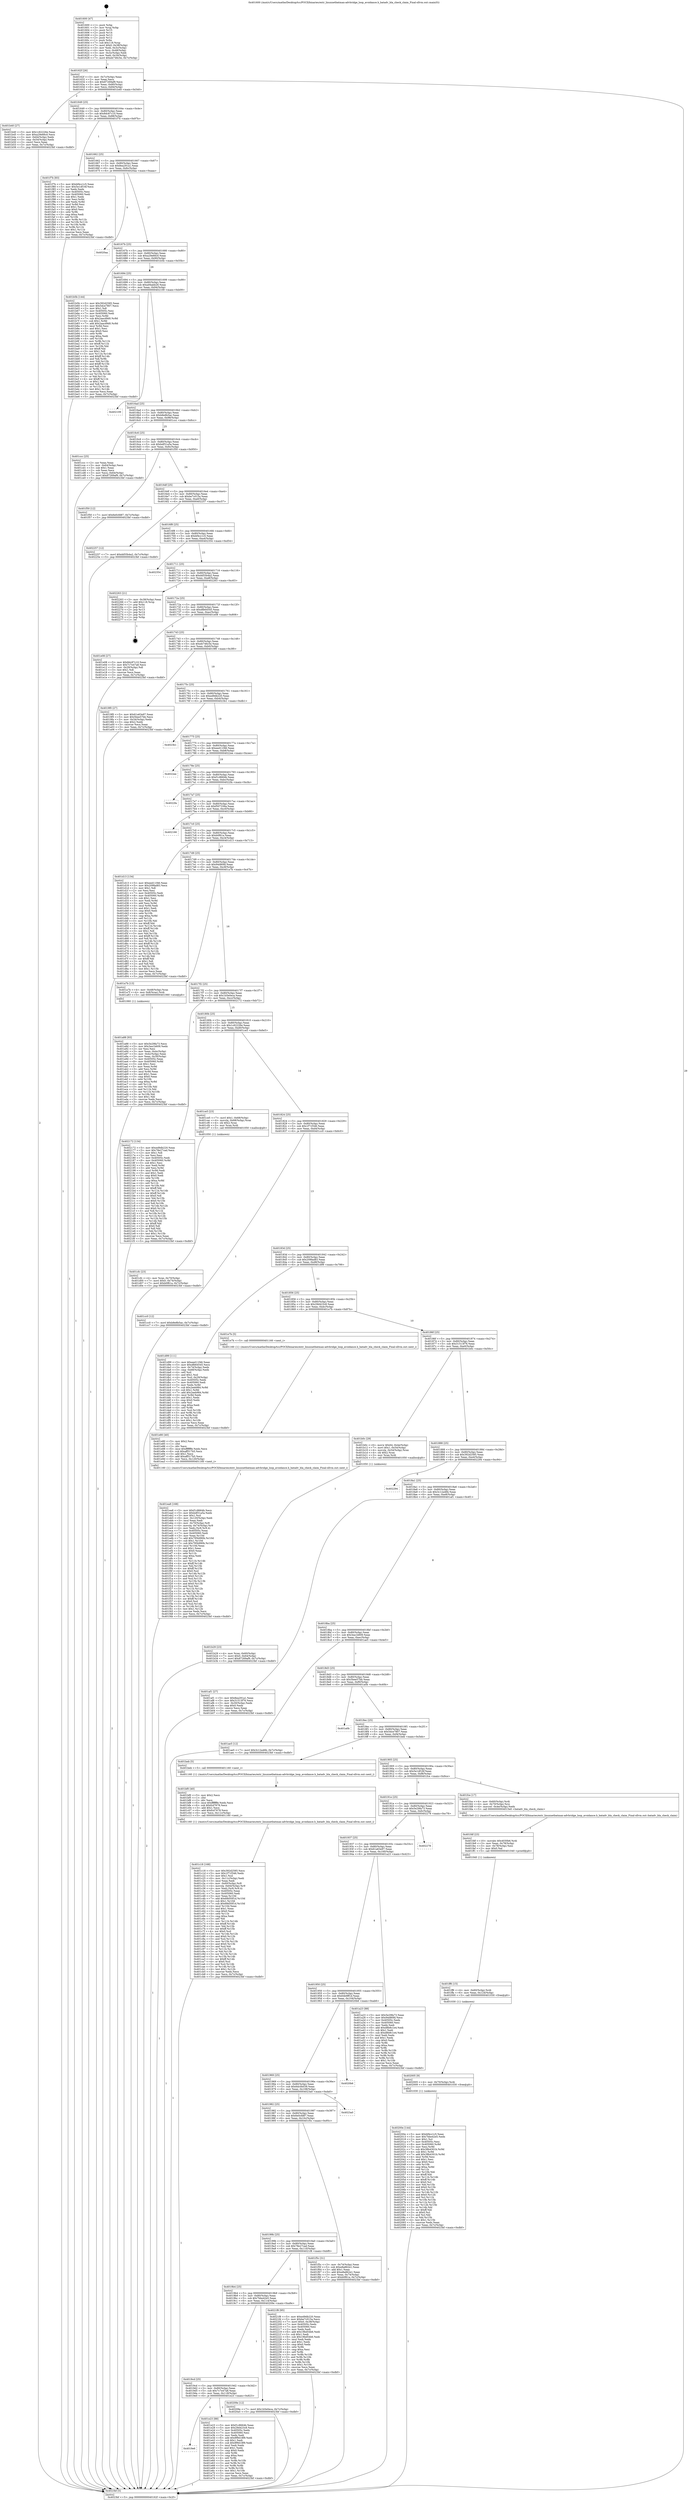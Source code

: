digraph "0x401600" {
  label = "0x401600 (/mnt/c/Users/mathe/Desktop/tcc/POCII/binaries/extr_linuxnetbatman-advbridge_loop_avoidance.h_batadv_bla_check_claim_Final-ollvm.out::main(0))"
  labelloc = "t"
  node[shape=record]

  Entry [label="",width=0.3,height=0.3,shape=circle,fillcolor=black,style=filled]
  "0x40162f" [label="{
     0x40162f [26]\l
     | [instrs]\l
     &nbsp;&nbsp;0x40162f \<+3\>: mov -0x7c(%rbp),%eax\l
     &nbsp;&nbsp;0x401632 \<+2\>: mov %eax,%ecx\l
     &nbsp;&nbsp;0x401634 \<+6\>: sub $0x87269af9,%ecx\l
     &nbsp;&nbsp;0x40163a \<+3\>: mov %eax,-0x80(%rbp)\l
     &nbsp;&nbsp;0x40163d \<+6\>: mov %ecx,-0x84(%rbp)\l
     &nbsp;&nbsp;0x401643 \<+6\>: je 0000000000401b40 \<main+0x540\>\l
  }"]
  "0x401b40" [label="{
     0x401b40 [27]\l
     | [instrs]\l
     &nbsp;&nbsp;0x401b40 \<+5\>: mov $0x1c62226e,%eax\l
     &nbsp;&nbsp;0x401b45 \<+5\>: mov $0xa29e66c0,%ecx\l
     &nbsp;&nbsp;0x401b4a \<+3\>: mov -0x64(%rbp),%edx\l
     &nbsp;&nbsp;0x401b4d \<+3\>: cmp -0x54(%rbp),%edx\l
     &nbsp;&nbsp;0x401b50 \<+3\>: cmovl %ecx,%eax\l
     &nbsp;&nbsp;0x401b53 \<+3\>: mov %eax,-0x7c(%rbp)\l
     &nbsp;&nbsp;0x401b56 \<+5\>: jmp 00000000004023bf \<main+0xdbf\>\l
  }"]
  "0x401649" [label="{
     0x401649 [25]\l
     | [instrs]\l
     &nbsp;&nbsp;0x401649 \<+5\>: jmp 000000000040164e \<main+0x4e\>\l
     &nbsp;&nbsp;0x40164e \<+3\>: mov -0x80(%rbp),%eax\l
     &nbsp;&nbsp;0x401651 \<+5\>: sub $0x8dc87c10,%eax\l
     &nbsp;&nbsp;0x401656 \<+6\>: mov %eax,-0x88(%rbp)\l
     &nbsp;&nbsp;0x40165c \<+6\>: je 0000000000401f7b \<main+0x97b\>\l
  }"]
  Exit [label="",width=0.3,height=0.3,shape=circle,fillcolor=black,style=filled,peripheries=2]
  "0x401f7b" [label="{
     0x401f7b [83]\l
     | [instrs]\l
     &nbsp;&nbsp;0x401f7b \<+5\>: mov $0xbf4cc1c5,%eax\l
     &nbsp;&nbsp;0x401f80 \<+5\>: mov $0x5e1df16f,%ecx\l
     &nbsp;&nbsp;0x401f85 \<+2\>: xor %edx,%edx\l
     &nbsp;&nbsp;0x401f87 \<+7\>: mov 0x40505c,%esi\l
     &nbsp;&nbsp;0x401f8e \<+7\>: mov 0x405060,%edi\l
     &nbsp;&nbsp;0x401f95 \<+3\>: sub $0x1,%edx\l
     &nbsp;&nbsp;0x401f98 \<+3\>: mov %esi,%r8d\l
     &nbsp;&nbsp;0x401f9b \<+3\>: add %edx,%r8d\l
     &nbsp;&nbsp;0x401f9e \<+4\>: imul %r8d,%esi\l
     &nbsp;&nbsp;0x401fa2 \<+3\>: and $0x1,%esi\l
     &nbsp;&nbsp;0x401fa5 \<+3\>: cmp $0x0,%esi\l
     &nbsp;&nbsp;0x401fa8 \<+4\>: sete %r9b\l
     &nbsp;&nbsp;0x401fac \<+3\>: cmp $0xa,%edi\l
     &nbsp;&nbsp;0x401faf \<+4\>: setl %r10b\l
     &nbsp;&nbsp;0x401fb3 \<+3\>: mov %r9b,%r11b\l
     &nbsp;&nbsp;0x401fb6 \<+3\>: and %r10b,%r11b\l
     &nbsp;&nbsp;0x401fb9 \<+3\>: xor %r10b,%r9b\l
     &nbsp;&nbsp;0x401fbc \<+3\>: or %r9b,%r11b\l
     &nbsp;&nbsp;0x401fbf \<+4\>: test $0x1,%r11b\l
     &nbsp;&nbsp;0x401fc3 \<+3\>: cmovne %ecx,%eax\l
     &nbsp;&nbsp;0x401fc6 \<+3\>: mov %eax,-0x7c(%rbp)\l
     &nbsp;&nbsp;0x401fc9 \<+5\>: jmp 00000000004023bf \<main+0xdbf\>\l
  }"]
  "0x401662" [label="{
     0x401662 [25]\l
     | [instrs]\l
     &nbsp;&nbsp;0x401662 \<+5\>: jmp 0000000000401667 \<main+0x67\>\l
     &nbsp;&nbsp;0x401667 \<+3\>: mov -0x80(%rbp),%eax\l
     &nbsp;&nbsp;0x40166a \<+5\>: sub $0x8ea291a1,%eax\l
     &nbsp;&nbsp;0x40166f \<+6\>: mov %eax,-0x8c(%rbp)\l
     &nbsp;&nbsp;0x401675 \<+6\>: je 00000000004020aa \<main+0xaaa\>\l
  }"]
  "0x40200e" [label="{
     0x40200e [144]\l
     | [instrs]\l
     &nbsp;&nbsp;0x40200e \<+5\>: mov $0xbf4cc1c5,%eax\l
     &nbsp;&nbsp;0x402013 \<+5\>: mov $0x7bbe42e5,%edx\l
     &nbsp;&nbsp;0x402018 \<+2\>: mov $0x1,%cl\l
     &nbsp;&nbsp;0x40201a \<+7\>: mov 0x40505c,%esi\l
     &nbsp;&nbsp;0x402021 \<+8\>: mov 0x405060,%r8d\l
     &nbsp;&nbsp;0x402029 \<+3\>: mov %esi,%r9d\l
     &nbsp;&nbsp;0x40202c \<+7\>: sub $0x38b4301b,%r9d\l
     &nbsp;&nbsp;0x402033 \<+4\>: sub $0x1,%r9d\l
     &nbsp;&nbsp;0x402037 \<+7\>: add $0x38b4301b,%r9d\l
     &nbsp;&nbsp;0x40203e \<+4\>: imul %r9d,%esi\l
     &nbsp;&nbsp;0x402042 \<+3\>: and $0x1,%esi\l
     &nbsp;&nbsp;0x402045 \<+3\>: cmp $0x0,%esi\l
     &nbsp;&nbsp;0x402048 \<+4\>: sete %r10b\l
     &nbsp;&nbsp;0x40204c \<+4\>: cmp $0xa,%r8d\l
     &nbsp;&nbsp;0x402050 \<+4\>: setl %r11b\l
     &nbsp;&nbsp;0x402054 \<+3\>: mov %r10b,%bl\l
     &nbsp;&nbsp;0x402057 \<+3\>: xor $0xff,%bl\l
     &nbsp;&nbsp;0x40205a \<+3\>: mov %r11b,%r14b\l
     &nbsp;&nbsp;0x40205d \<+4\>: xor $0xff,%r14b\l
     &nbsp;&nbsp;0x402061 \<+3\>: xor $0x0,%cl\l
     &nbsp;&nbsp;0x402064 \<+3\>: mov %bl,%r15b\l
     &nbsp;&nbsp;0x402067 \<+4\>: and $0x0,%r15b\l
     &nbsp;&nbsp;0x40206b \<+3\>: and %cl,%r10b\l
     &nbsp;&nbsp;0x40206e \<+3\>: mov %r14b,%r12b\l
     &nbsp;&nbsp;0x402071 \<+4\>: and $0x0,%r12b\l
     &nbsp;&nbsp;0x402075 \<+3\>: and %cl,%r11b\l
     &nbsp;&nbsp;0x402078 \<+3\>: or %r10b,%r15b\l
     &nbsp;&nbsp;0x40207b \<+3\>: or %r11b,%r12b\l
     &nbsp;&nbsp;0x40207e \<+3\>: xor %r12b,%r15b\l
     &nbsp;&nbsp;0x402081 \<+3\>: or %r14b,%bl\l
     &nbsp;&nbsp;0x402084 \<+3\>: xor $0xff,%bl\l
     &nbsp;&nbsp;0x402087 \<+3\>: or $0x0,%cl\l
     &nbsp;&nbsp;0x40208a \<+2\>: and %cl,%bl\l
     &nbsp;&nbsp;0x40208c \<+3\>: or %bl,%r15b\l
     &nbsp;&nbsp;0x40208f \<+4\>: test $0x1,%r15b\l
     &nbsp;&nbsp;0x402093 \<+3\>: cmovne %edx,%eax\l
     &nbsp;&nbsp;0x402096 \<+3\>: mov %eax,-0x7c(%rbp)\l
     &nbsp;&nbsp;0x402099 \<+5\>: jmp 00000000004023bf \<main+0xdbf\>\l
  }"]
  "0x4020aa" [label="{
     0x4020aa\l
  }", style=dashed]
  "0x40167b" [label="{
     0x40167b [25]\l
     | [instrs]\l
     &nbsp;&nbsp;0x40167b \<+5\>: jmp 0000000000401680 \<main+0x80\>\l
     &nbsp;&nbsp;0x401680 \<+3\>: mov -0x80(%rbp),%eax\l
     &nbsp;&nbsp;0x401683 \<+5\>: sub $0xa29e66c0,%eax\l
     &nbsp;&nbsp;0x401688 \<+6\>: mov %eax,-0x90(%rbp)\l
     &nbsp;&nbsp;0x40168e \<+6\>: je 0000000000401b5b \<main+0x55b\>\l
  }"]
  "0x402005" [label="{
     0x402005 [9]\l
     | [instrs]\l
     &nbsp;&nbsp;0x402005 \<+4\>: mov -0x70(%rbp),%rdi\l
     &nbsp;&nbsp;0x402009 \<+5\>: call 0000000000401030 \<free@plt\>\l
     | [calls]\l
     &nbsp;&nbsp;0x401030 \{1\} (unknown)\l
  }"]
  "0x401b5b" [label="{
     0x401b5b [144]\l
     | [instrs]\l
     &nbsp;&nbsp;0x401b5b \<+5\>: mov $0x392d2585,%eax\l
     &nbsp;&nbsp;0x401b60 \<+5\>: mov $0x5dce7807,%ecx\l
     &nbsp;&nbsp;0x401b65 \<+2\>: mov $0x1,%dl\l
     &nbsp;&nbsp;0x401b67 \<+7\>: mov 0x40505c,%esi\l
     &nbsp;&nbsp;0x401b6e \<+7\>: mov 0x405060,%edi\l
     &nbsp;&nbsp;0x401b75 \<+3\>: mov %esi,%r8d\l
     &nbsp;&nbsp;0x401b78 \<+7\>: sub $0x2aacd9d0,%r8d\l
     &nbsp;&nbsp;0x401b7f \<+4\>: sub $0x1,%r8d\l
     &nbsp;&nbsp;0x401b83 \<+7\>: add $0x2aacd9d0,%r8d\l
     &nbsp;&nbsp;0x401b8a \<+4\>: imul %r8d,%esi\l
     &nbsp;&nbsp;0x401b8e \<+3\>: and $0x1,%esi\l
     &nbsp;&nbsp;0x401b91 \<+3\>: cmp $0x0,%esi\l
     &nbsp;&nbsp;0x401b94 \<+4\>: sete %r9b\l
     &nbsp;&nbsp;0x401b98 \<+3\>: cmp $0xa,%edi\l
     &nbsp;&nbsp;0x401b9b \<+4\>: setl %r10b\l
     &nbsp;&nbsp;0x401b9f \<+3\>: mov %r9b,%r11b\l
     &nbsp;&nbsp;0x401ba2 \<+4\>: xor $0xff,%r11b\l
     &nbsp;&nbsp;0x401ba6 \<+3\>: mov %r10b,%bl\l
     &nbsp;&nbsp;0x401ba9 \<+3\>: xor $0xff,%bl\l
     &nbsp;&nbsp;0x401bac \<+3\>: xor $0x1,%dl\l
     &nbsp;&nbsp;0x401baf \<+3\>: mov %r11b,%r14b\l
     &nbsp;&nbsp;0x401bb2 \<+4\>: and $0xff,%r14b\l
     &nbsp;&nbsp;0x401bb6 \<+3\>: and %dl,%r9b\l
     &nbsp;&nbsp;0x401bb9 \<+3\>: mov %bl,%r15b\l
     &nbsp;&nbsp;0x401bbc \<+4\>: and $0xff,%r15b\l
     &nbsp;&nbsp;0x401bc0 \<+3\>: and %dl,%r10b\l
     &nbsp;&nbsp;0x401bc3 \<+3\>: or %r9b,%r14b\l
     &nbsp;&nbsp;0x401bc6 \<+3\>: or %r10b,%r15b\l
     &nbsp;&nbsp;0x401bc9 \<+3\>: xor %r15b,%r14b\l
     &nbsp;&nbsp;0x401bcc \<+3\>: or %bl,%r11b\l
     &nbsp;&nbsp;0x401bcf \<+4\>: xor $0xff,%r11b\l
     &nbsp;&nbsp;0x401bd3 \<+3\>: or $0x1,%dl\l
     &nbsp;&nbsp;0x401bd6 \<+3\>: and %dl,%r11b\l
     &nbsp;&nbsp;0x401bd9 \<+3\>: or %r11b,%r14b\l
     &nbsp;&nbsp;0x401bdc \<+4\>: test $0x1,%r14b\l
     &nbsp;&nbsp;0x401be0 \<+3\>: cmovne %ecx,%eax\l
     &nbsp;&nbsp;0x401be3 \<+3\>: mov %eax,-0x7c(%rbp)\l
     &nbsp;&nbsp;0x401be6 \<+5\>: jmp 00000000004023bf \<main+0xdbf\>\l
  }"]
  "0x401694" [label="{
     0x401694 [25]\l
     | [instrs]\l
     &nbsp;&nbsp;0x401694 \<+5\>: jmp 0000000000401699 \<main+0x99\>\l
     &nbsp;&nbsp;0x401699 \<+3\>: mov -0x80(%rbp),%eax\l
     &nbsp;&nbsp;0x40169c \<+5\>: sub $0xa94abb26,%eax\l
     &nbsp;&nbsp;0x4016a1 \<+6\>: mov %eax,-0x94(%rbp)\l
     &nbsp;&nbsp;0x4016a7 \<+6\>: je 0000000000402109 \<main+0xb09\>\l
  }"]
  "0x401ff6" [label="{
     0x401ff6 [15]\l
     | [instrs]\l
     &nbsp;&nbsp;0x401ff6 \<+4\>: mov -0x60(%rbp),%rdi\l
     &nbsp;&nbsp;0x401ffa \<+6\>: mov %eax,-0x124(%rbp)\l
     &nbsp;&nbsp;0x402000 \<+5\>: call 0000000000401030 \<free@plt\>\l
     | [calls]\l
     &nbsp;&nbsp;0x401030 \{1\} (unknown)\l
  }"]
  "0x402109" [label="{
     0x402109\l
  }", style=dashed]
  "0x4016ad" [label="{
     0x4016ad [25]\l
     | [instrs]\l
     &nbsp;&nbsp;0x4016ad \<+5\>: jmp 00000000004016b2 \<main+0xb2\>\l
     &nbsp;&nbsp;0x4016b2 \<+3\>: mov -0x80(%rbp),%eax\l
     &nbsp;&nbsp;0x4016b5 \<+5\>: sub $0xb8e8b5ac,%eax\l
     &nbsp;&nbsp;0x4016ba \<+6\>: mov %eax,-0x98(%rbp)\l
     &nbsp;&nbsp;0x4016c0 \<+6\>: je 0000000000401ccc \<main+0x6cc\>\l
  }"]
  "0x401fdf" [label="{
     0x401fdf [23]\l
     | [instrs]\l
     &nbsp;&nbsp;0x401fdf \<+10\>: movabs $0x4030b6,%rdi\l
     &nbsp;&nbsp;0x401fe9 \<+3\>: mov %eax,-0x78(%rbp)\l
     &nbsp;&nbsp;0x401fec \<+3\>: mov -0x78(%rbp),%esi\l
     &nbsp;&nbsp;0x401fef \<+2\>: mov $0x0,%al\l
     &nbsp;&nbsp;0x401ff1 \<+5\>: call 0000000000401040 \<printf@plt\>\l
     | [calls]\l
     &nbsp;&nbsp;0x401040 \{1\} (unknown)\l
  }"]
  "0x401ccc" [label="{
     0x401ccc [25]\l
     | [instrs]\l
     &nbsp;&nbsp;0x401ccc \<+2\>: xor %eax,%eax\l
     &nbsp;&nbsp;0x401cce \<+3\>: mov -0x64(%rbp),%ecx\l
     &nbsp;&nbsp;0x401cd1 \<+3\>: sub $0x1,%eax\l
     &nbsp;&nbsp;0x401cd4 \<+2\>: sub %eax,%ecx\l
     &nbsp;&nbsp;0x401cd6 \<+3\>: mov %ecx,-0x64(%rbp)\l
     &nbsp;&nbsp;0x401cd9 \<+7\>: movl $0x87269af9,-0x7c(%rbp)\l
     &nbsp;&nbsp;0x401ce0 \<+5\>: jmp 00000000004023bf \<main+0xdbf\>\l
  }"]
  "0x4016c6" [label="{
     0x4016c6 [25]\l
     | [instrs]\l
     &nbsp;&nbsp;0x4016c6 \<+5\>: jmp 00000000004016cb \<main+0xcb\>\l
     &nbsp;&nbsp;0x4016cb \<+3\>: mov -0x80(%rbp),%eax\l
     &nbsp;&nbsp;0x4016ce \<+5\>: sub $0xbdf31a5a,%eax\l
     &nbsp;&nbsp;0x4016d3 \<+6\>: mov %eax,-0x9c(%rbp)\l
     &nbsp;&nbsp;0x4016d9 \<+6\>: je 0000000000401f50 \<main+0x950\>\l
  }"]
  "0x401ea8" [label="{
     0x401ea8 [168]\l
     | [instrs]\l
     &nbsp;&nbsp;0x401ea8 \<+5\>: mov $0xf1c8664b,%ecx\l
     &nbsp;&nbsp;0x401ead \<+5\>: mov $0xbdf31a5a,%edx\l
     &nbsp;&nbsp;0x401eb2 \<+3\>: mov $0x1,%sil\l
     &nbsp;&nbsp;0x401eb5 \<+6\>: mov -0x120(%rbp),%edi\l
     &nbsp;&nbsp;0x401ebb \<+3\>: imul %eax,%edi\l
     &nbsp;&nbsp;0x401ebe \<+4\>: mov -0x70(%rbp),%r8\l
     &nbsp;&nbsp;0x401ec2 \<+4\>: movslq -0x74(%rbp),%r9\l
     &nbsp;&nbsp;0x401ec6 \<+4\>: mov %edi,(%r8,%r9,4)\l
     &nbsp;&nbsp;0x401eca \<+7\>: mov 0x40505c,%eax\l
     &nbsp;&nbsp;0x401ed1 \<+7\>: mov 0x405060,%edi\l
     &nbsp;&nbsp;0x401ed8 \<+3\>: mov %eax,%r10d\l
     &nbsp;&nbsp;0x401edb \<+7\>: add $0x795b990b,%r10d\l
     &nbsp;&nbsp;0x401ee2 \<+4\>: sub $0x1,%r10d\l
     &nbsp;&nbsp;0x401ee6 \<+7\>: sub $0x795b990b,%r10d\l
     &nbsp;&nbsp;0x401eed \<+4\>: imul %r10d,%eax\l
     &nbsp;&nbsp;0x401ef1 \<+3\>: and $0x1,%eax\l
     &nbsp;&nbsp;0x401ef4 \<+3\>: cmp $0x0,%eax\l
     &nbsp;&nbsp;0x401ef7 \<+4\>: sete %r11b\l
     &nbsp;&nbsp;0x401efb \<+3\>: cmp $0xa,%edi\l
     &nbsp;&nbsp;0x401efe \<+3\>: setl %bl\l
     &nbsp;&nbsp;0x401f01 \<+3\>: mov %r11b,%r14b\l
     &nbsp;&nbsp;0x401f04 \<+4\>: xor $0xff,%r14b\l
     &nbsp;&nbsp;0x401f08 \<+3\>: mov %bl,%r15b\l
     &nbsp;&nbsp;0x401f0b \<+4\>: xor $0xff,%r15b\l
     &nbsp;&nbsp;0x401f0f \<+4\>: xor $0x0,%sil\l
     &nbsp;&nbsp;0x401f13 \<+3\>: mov %r14b,%r12b\l
     &nbsp;&nbsp;0x401f16 \<+4\>: and $0x0,%r12b\l
     &nbsp;&nbsp;0x401f1a \<+3\>: and %sil,%r11b\l
     &nbsp;&nbsp;0x401f1d \<+3\>: mov %r15b,%r13b\l
     &nbsp;&nbsp;0x401f20 \<+4\>: and $0x0,%r13b\l
     &nbsp;&nbsp;0x401f24 \<+3\>: and %sil,%bl\l
     &nbsp;&nbsp;0x401f27 \<+3\>: or %r11b,%r12b\l
     &nbsp;&nbsp;0x401f2a \<+3\>: or %bl,%r13b\l
     &nbsp;&nbsp;0x401f2d \<+3\>: xor %r13b,%r12b\l
     &nbsp;&nbsp;0x401f30 \<+3\>: or %r15b,%r14b\l
     &nbsp;&nbsp;0x401f33 \<+4\>: xor $0xff,%r14b\l
     &nbsp;&nbsp;0x401f37 \<+4\>: or $0x0,%sil\l
     &nbsp;&nbsp;0x401f3b \<+3\>: and %sil,%r14b\l
     &nbsp;&nbsp;0x401f3e \<+3\>: or %r14b,%r12b\l
     &nbsp;&nbsp;0x401f41 \<+4\>: test $0x1,%r12b\l
     &nbsp;&nbsp;0x401f45 \<+3\>: cmovne %edx,%ecx\l
     &nbsp;&nbsp;0x401f48 \<+3\>: mov %ecx,-0x7c(%rbp)\l
     &nbsp;&nbsp;0x401f4b \<+5\>: jmp 00000000004023bf \<main+0xdbf\>\l
  }"]
  "0x401f50" [label="{
     0x401f50 [12]\l
     | [instrs]\l
     &nbsp;&nbsp;0x401f50 \<+7\>: movl $0x6e0cfd87,-0x7c(%rbp)\l
     &nbsp;&nbsp;0x401f57 \<+5\>: jmp 00000000004023bf \<main+0xdbf\>\l
  }"]
  "0x4016df" [label="{
     0x4016df [25]\l
     | [instrs]\l
     &nbsp;&nbsp;0x4016df \<+5\>: jmp 00000000004016e4 \<main+0xe4\>\l
     &nbsp;&nbsp;0x4016e4 \<+3\>: mov -0x80(%rbp),%eax\l
     &nbsp;&nbsp;0x4016e7 \<+5\>: sub $0xbe7c015a,%eax\l
     &nbsp;&nbsp;0x4016ec \<+6\>: mov %eax,-0xa0(%rbp)\l
     &nbsp;&nbsp;0x4016f2 \<+6\>: je 0000000000402257 \<main+0xc57\>\l
  }"]
  "0x401e80" [label="{
     0x401e80 [40]\l
     | [instrs]\l
     &nbsp;&nbsp;0x401e80 \<+5\>: mov $0x2,%ecx\l
     &nbsp;&nbsp;0x401e85 \<+1\>: cltd\l
     &nbsp;&nbsp;0x401e86 \<+2\>: idiv %ecx\l
     &nbsp;&nbsp;0x401e88 \<+6\>: imul $0xfffffffe,%edx,%ecx\l
     &nbsp;&nbsp;0x401e8e \<+6\>: sub $0xaff317b5,%ecx\l
     &nbsp;&nbsp;0x401e94 \<+3\>: add $0x1,%ecx\l
     &nbsp;&nbsp;0x401e97 \<+6\>: add $0xaff317b5,%ecx\l
     &nbsp;&nbsp;0x401e9d \<+6\>: mov %ecx,-0x120(%rbp)\l
     &nbsp;&nbsp;0x401ea3 \<+5\>: call 0000000000401160 \<next_i\>\l
     | [calls]\l
     &nbsp;&nbsp;0x401160 \{1\} (/mnt/c/Users/mathe/Desktop/tcc/POCII/binaries/extr_linuxnetbatman-advbridge_loop_avoidance.h_batadv_bla_check_claim_Final-ollvm.out::next_i)\l
  }"]
  "0x402257" [label="{
     0x402257 [12]\l
     | [instrs]\l
     &nbsp;&nbsp;0x402257 \<+7\>: movl $0xdd55b4a2,-0x7c(%rbp)\l
     &nbsp;&nbsp;0x40225e \<+5\>: jmp 00000000004023bf \<main+0xdbf\>\l
  }"]
  "0x4016f8" [label="{
     0x4016f8 [25]\l
     | [instrs]\l
     &nbsp;&nbsp;0x4016f8 \<+5\>: jmp 00000000004016fd \<main+0xfd\>\l
     &nbsp;&nbsp;0x4016fd \<+3\>: mov -0x80(%rbp),%eax\l
     &nbsp;&nbsp;0x401700 \<+5\>: sub $0xbf4cc1c5,%eax\l
     &nbsp;&nbsp;0x401705 \<+6\>: mov %eax,-0xa4(%rbp)\l
     &nbsp;&nbsp;0x40170b \<+6\>: je 0000000000402354 \<main+0xd54\>\l
  }"]
  "0x4019e6" [label="{
     0x4019e6\l
  }", style=dashed]
  "0x402354" [label="{
     0x402354\l
  }", style=dashed]
  "0x401711" [label="{
     0x401711 [25]\l
     | [instrs]\l
     &nbsp;&nbsp;0x401711 \<+5\>: jmp 0000000000401716 \<main+0x116\>\l
     &nbsp;&nbsp;0x401716 \<+3\>: mov -0x80(%rbp),%eax\l
     &nbsp;&nbsp;0x401719 \<+5\>: sub $0xdd55b4a2,%eax\l
     &nbsp;&nbsp;0x40171e \<+6\>: mov %eax,-0xa8(%rbp)\l
     &nbsp;&nbsp;0x401724 \<+6\>: je 0000000000402263 \<main+0xc63\>\l
  }"]
  "0x401e23" [label="{
     0x401e23 [88]\l
     | [instrs]\l
     &nbsp;&nbsp;0x401e23 \<+5\>: mov $0xf1c8664b,%eax\l
     &nbsp;&nbsp;0x401e28 \<+5\>: mov $0x29d423c8,%ecx\l
     &nbsp;&nbsp;0x401e2d \<+7\>: mov 0x40505c,%edx\l
     &nbsp;&nbsp;0x401e34 \<+7\>: mov 0x405060,%esi\l
     &nbsp;&nbsp;0x401e3b \<+2\>: mov %edx,%edi\l
     &nbsp;&nbsp;0x401e3d \<+6\>: add $0x9f9d18f9,%edi\l
     &nbsp;&nbsp;0x401e43 \<+3\>: sub $0x1,%edi\l
     &nbsp;&nbsp;0x401e46 \<+6\>: sub $0x9f9d18f9,%edi\l
     &nbsp;&nbsp;0x401e4c \<+3\>: imul %edi,%edx\l
     &nbsp;&nbsp;0x401e4f \<+3\>: and $0x1,%edx\l
     &nbsp;&nbsp;0x401e52 \<+3\>: cmp $0x0,%edx\l
     &nbsp;&nbsp;0x401e55 \<+4\>: sete %r8b\l
     &nbsp;&nbsp;0x401e59 \<+3\>: cmp $0xa,%esi\l
     &nbsp;&nbsp;0x401e5c \<+4\>: setl %r9b\l
     &nbsp;&nbsp;0x401e60 \<+3\>: mov %r8b,%r10b\l
     &nbsp;&nbsp;0x401e63 \<+3\>: and %r9b,%r10b\l
     &nbsp;&nbsp;0x401e66 \<+3\>: xor %r9b,%r8b\l
     &nbsp;&nbsp;0x401e69 \<+3\>: or %r8b,%r10b\l
     &nbsp;&nbsp;0x401e6c \<+4\>: test $0x1,%r10b\l
     &nbsp;&nbsp;0x401e70 \<+3\>: cmovne %ecx,%eax\l
     &nbsp;&nbsp;0x401e73 \<+3\>: mov %eax,-0x7c(%rbp)\l
     &nbsp;&nbsp;0x401e76 \<+5\>: jmp 00000000004023bf \<main+0xdbf\>\l
  }"]
  "0x402263" [label="{
     0x402263 [21]\l
     | [instrs]\l
     &nbsp;&nbsp;0x402263 \<+3\>: mov -0x38(%rbp),%eax\l
     &nbsp;&nbsp;0x402266 \<+7\>: add $0x118,%rsp\l
     &nbsp;&nbsp;0x40226d \<+1\>: pop %rbx\l
     &nbsp;&nbsp;0x40226e \<+2\>: pop %r12\l
     &nbsp;&nbsp;0x402270 \<+2\>: pop %r13\l
     &nbsp;&nbsp;0x402272 \<+2\>: pop %r14\l
     &nbsp;&nbsp;0x402274 \<+2\>: pop %r15\l
     &nbsp;&nbsp;0x402276 \<+1\>: pop %rbp\l
     &nbsp;&nbsp;0x402277 \<+1\>: ret\l
  }"]
  "0x40172a" [label="{
     0x40172a [25]\l
     | [instrs]\l
     &nbsp;&nbsp;0x40172a \<+5\>: jmp 000000000040172f \<main+0x12f\>\l
     &nbsp;&nbsp;0x40172f \<+3\>: mov -0x80(%rbp),%eax\l
     &nbsp;&nbsp;0x401732 \<+5\>: sub $0xdfb64545,%eax\l
     &nbsp;&nbsp;0x401737 \<+6\>: mov %eax,-0xac(%rbp)\l
     &nbsp;&nbsp;0x40173d \<+6\>: je 0000000000401e08 \<main+0x808\>\l
  }"]
  "0x4019cd" [label="{
     0x4019cd [25]\l
     | [instrs]\l
     &nbsp;&nbsp;0x4019cd \<+5\>: jmp 00000000004019d2 \<main+0x3d2\>\l
     &nbsp;&nbsp;0x4019d2 \<+3\>: mov -0x80(%rbp),%eax\l
     &nbsp;&nbsp;0x4019d5 \<+5\>: sub $0x7c7e47a8,%eax\l
     &nbsp;&nbsp;0x4019da \<+6\>: mov %eax,-0x118(%rbp)\l
     &nbsp;&nbsp;0x4019e0 \<+6\>: je 0000000000401e23 \<main+0x823\>\l
  }"]
  "0x401e08" [label="{
     0x401e08 [27]\l
     | [instrs]\l
     &nbsp;&nbsp;0x401e08 \<+5\>: mov $0x8dc87c10,%eax\l
     &nbsp;&nbsp;0x401e0d \<+5\>: mov $0x7c7e47a8,%ecx\l
     &nbsp;&nbsp;0x401e12 \<+3\>: mov -0x29(%rbp),%dl\l
     &nbsp;&nbsp;0x401e15 \<+3\>: test $0x1,%dl\l
     &nbsp;&nbsp;0x401e18 \<+3\>: cmovne %ecx,%eax\l
     &nbsp;&nbsp;0x401e1b \<+3\>: mov %eax,-0x7c(%rbp)\l
     &nbsp;&nbsp;0x401e1e \<+5\>: jmp 00000000004023bf \<main+0xdbf\>\l
  }"]
  "0x401743" [label="{
     0x401743 [25]\l
     | [instrs]\l
     &nbsp;&nbsp;0x401743 \<+5\>: jmp 0000000000401748 \<main+0x148\>\l
     &nbsp;&nbsp;0x401748 \<+3\>: mov -0x80(%rbp),%eax\l
     &nbsp;&nbsp;0x40174b \<+5\>: sub $0xeb746c5e,%eax\l
     &nbsp;&nbsp;0x401750 \<+6\>: mov %eax,-0xb0(%rbp)\l
     &nbsp;&nbsp;0x401756 \<+6\>: je 00000000004019f0 \<main+0x3f0\>\l
  }"]
  "0x40209e" [label="{
     0x40209e [12]\l
     | [instrs]\l
     &nbsp;&nbsp;0x40209e \<+7\>: movl $0x1b5e0eca,-0x7c(%rbp)\l
     &nbsp;&nbsp;0x4020a5 \<+5\>: jmp 00000000004023bf \<main+0xdbf\>\l
  }"]
  "0x4019f0" [label="{
     0x4019f0 [27]\l
     | [instrs]\l
     &nbsp;&nbsp;0x4019f0 \<+5\>: mov $0x61a63e97,%eax\l
     &nbsp;&nbsp;0x4019f5 \<+5\>: mov $0x5bee57bb,%ecx\l
     &nbsp;&nbsp;0x4019fa \<+3\>: mov -0x34(%rbp),%edx\l
     &nbsp;&nbsp;0x4019fd \<+3\>: cmp $0x2,%edx\l
     &nbsp;&nbsp;0x401a00 \<+3\>: cmovne %ecx,%eax\l
     &nbsp;&nbsp;0x401a03 \<+3\>: mov %eax,-0x7c(%rbp)\l
     &nbsp;&nbsp;0x401a06 \<+5\>: jmp 00000000004023bf \<main+0xdbf\>\l
  }"]
  "0x40175c" [label="{
     0x40175c [25]\l
     | [instrs]\l
     &nbsp;&nbsp;0x40175c \<+5\>: jmp 0000000000401761 \<main+0x161\>\l
     &nbsp;&nbsp;0x401761 \<+3\>: mov -0x80(%rbp),%eax\l
     &nbsp;&nbsp;0x401764 \<+5\>: sub $0xed9db220,%eax\l
     &nbsp;&nbsp;0x401769 \<+6\>: mov %eax,-0xb4(%rbp)\l
     &nbsp;&nbsp;0x40176f \<+6\>: je 00000000004023b1 \<main+0xdb1\>\l
  }"]
  "0x4023bf" [label="{
     0x4023bf [5]\l
     | [instrs]\l
     &nbsp;&nbsp;0x4023bf \<+5\>: jmp 000000000040162f \<main+0x2f\>\l
  }"]
  "0x401600" [label="{
     0x401600 [47]\l
     | [instrs]\l
     &nbsp;&nbsp;0x401600 \<+1\>: push %rbp\l
     &nbsp;&nbsp;0x401601 \<+3\>: mov %rsp,%rbp\l
     &nbsp;&nbsp;0x401604 \<+2\>: push %r15\l
     &nbsp;&nbsp;0x401606 \<+2\>: push %r14\l
     &nbsp;&nbsp;0x401608 \<+2\>: push %r13\l
     &nbsp;&nbsp;0x40160a \<+2\>: push %r12\l
     &nbsp;&nbsp;0x40160c \<+1\>: push %rbx\l
     &nbsp;&nbsp;0x40160d \<+7\>: sub $0x118,%rsp\l
     &nbsp;&nbsp;0x401614 \<+7\>: movl $0x0,-0x38(%rbp)\l
     &nbsp;&nbsp;0x40161b \<+3\>: mov %edi,-0x3c(%rbp)\l
     &nbsp;&nbsp;0x40161e \<+4\>: mov %rsi,-0x48(%rbp)\l
     &nbsp;&nbsp;0x401622 \<+3\>: mov -0x3c(%rbp),%edi\l
     &nbsp;&nbsp;0x401625 \<+3\>: mov %edi,-0x34(%rbp)\l
     &nbsp;&nbsp;0x401628 \<+7\>: movl $0xeb746c5e,-0x7c(%rbp)\l
  }"]
  "0x4019b4" [label="{
     0x4019b4 [25]\l
     | [instrs]\l
     &nbsp;&nbsp;0x4019b4 \<+5\>: jmp 00000000004019b9 \<main+0x3b9\>\l
     &nbsp;&nbsp;0x4019b9 \<+3\>: mov -0x80(%rbp),%eax\l
     &nbsp;&nbsp;0x4019bc \<+5\>: sub $0x7bbe42e5,%eax\l
     &nbsp;&nbsp;0x4019c1 \<+6\>: mov %eax,-0x114(%rbp)\l
     &nbsp;&nbsp;0x4019c7 \<+6\>: je 000000000040209e \<main+0xa9e\>\l
  }"]
  "0x4023b1" [label="{
     0x4023b1\l
  }", style=dashed]
  "0x401775" [label="{
     0x401775 [25]\l
     | [instrs]\l
     &nbsp;&nbsp;0x401775 \<+5\>: jmp 000000000040177a \<main+0x17a\>\l
     &nbsp;&nbsp;0x40177a \<+3\>: mov -0x80(%rbp),%eax\l
     &nbsp;&nbsp;0x40177d \<+5\>: sub $0xeed11f46,%eax\l
     &nbsp;&nbsp;0x401782 \<+6\>: mov %eax,-0xb8(%rbp)\l
     &nbsp;&nbsp;0x401788 \<+6\>: je 00000000004022ee \<main+0xcee\>\l
  }"]
  "0x4021f8" [label="{
     0x4021f8 [95]\l
     | [instrs]\l
     &nbsp;&nbsp;0x4021f8 \<+5\>: mov $0xed9db220,%eax\l
     &nbsp;&nbsp;0x4021fd \<+5\>: mov $0xbe7c015a,%ecx\l
     &nbsp;&nbsp;0x402202 \<+7\>: movl $0x0,-0x38(%rbp)\l
     &nbsp;&nbsp;0x402209 \<+7\>: mov 0x40505c,%edx\l
     &nbsp;&nbsp;0x402210 \<+7\>: mov 0x405060,%esi\l
     &nbsp;&nbsp;0x402217 \<+2\>: mov %edx,%edi\l
     &nbsp;&nbsp;0x402219 \<+6\>: add $0x19bd54b6,%edi\l
     &nbsp;&nbsp;0x40221f \<+3\>: sub $0x1,%edi\l
     &nbsp;&nbsp;0x402222 \<+6\>: sub $0x19bd54b6,%edi\l
     &nbsp;&nbsp;0x402228 \<+3\>: imul %edi,%edx\l
     &nbsp;&nbsp;0x40222b \<+3\>: and $0x1,%edx\l
     &nbsp;&nbsp;0x40222e \<+3\>: cmp $0x0,%edx\l
     &nbsp;&nbsp;0x402231 \<+4\>: sete %r8b\l
     &nbsp;&nbsp;0x402235 \<+3\>: cmp $0xa,%esi\l
     &nbsp;&nbsp;0x402238 \<+4\>: setl %r9b\l
     &nbsp;&nbsp;0x40223c \<+3\>: mov %r8b,%r10b\l
     &nbsp;&nbsp;0x40223f \<+3\>: and %r9b,%r10b\l
     &nbsp;&nbsp;0x402242 \<+3\>: xor %r9b,%r8b\l
     &nbsp;&nbsp;0x402245 \<+3\>: or %r8b,%r10b\l
     &nbsp;&nbsp;0x402248 \<+4\>: test $0x1,%r10b\l
     &nbsp;&nbsp;0x40224c \<+3\>: cmovne %ecx,%eax\l
     &nbsp;&nbsp;0x40224f \<+3\>: mov %eax,-0x7c(%rbp)\l
     &nbsp;&nbsp;0x402252 \<+5\>: jmp 00000000004023bf \<main+0xdbf\>\l
  }"]
  "0x4022ee" [label="{
     0x4022ee\l
  }", style=dashed]
  "0x40178e" [label="{
     0x40178e [25]\l
     | [instrs]\l
     &nbsp;&nbsp;0x40178e \<+5\>: jmp 0000000000401793 \<main+0x193\>\l
     &nbsp;&nbsp;0x401793 \<+3\>: mov -0x80(%rbp),%eax\l
     &nbsp;&nbsp;0x401796 \<+5\>: sub $0xf1c8664b,%eax\l
     &nbsp;&nbsp;0x40179b \<+6\>: mov %eax,-0xbc(%rbp)\l
     &nbsp;&nbsp;0x4017a1 \<+6\>: je 00000000004022fa \<main+0xcfa\>\l
  }"]
  "0x40199b" [label="{
     0x40199b [25]\l
     | [instrs]\l
     &nbsp;&nbsp;0x40199b \<+5\>: jmp 00000000004019a0 \<main+0x3a0\>\l
     &nbsp;&nbsp;0x4019a0 \<+3\>: mov -0x80(%rbp),%eax\l
     &nbsp;&nbsp;0x4019a3 \<+5\>: sub $0x78e27cad,%eax\l
     &nbsp;&nbsp;0x4019a8 \<+6\>: mov %eax,-0x110(%rbp)\l
     &nbsp;&nbsp;0x4019ae \<+6\>: je 00000000004021f8 \<main+0xbf8\>\l
  }"]
  "0x4022fa" [label="{
     0x4022fa\l
  }", style=dashed]
  "0x4017a7" [label="{
     0x4017a7 [25]\l
     | [instrs]\l
     &nbsp;&nbsp;0x4017a7 \<+5\>: jmp 00000000004017ac \<main+0x1ac\>\l
     &nbsp;&nbsp;0x4017ac \<+3\>: mov -0x80(%rbp),%eax\l
     &nbsp;&nbsp;0x4017af \<+5\>: sub $0xf507336a,%eax\l
     &nbsp;&nbsp;0x4017b4 \<+6\>: mov %eax,-0xc0(%rbp)\l
     &nbsp;&nbsp;0x4017ba \<+6\>: je 0000000000402166 \<main+0xb66\>\l
  }"]
  "0x401f5c" [label="{
     0x401f5c [31]\l
     | [instrs]\l
     &nbsp;&nbsp;0x401f5c \<+3\>: mov -0x74(%rbp),%eax\l
     &nbsp;&nbsp;0x401f5f \<+5\>: sub $0xe8a862e1,%eax\l
     &nbsp;&nbsp;0x401f64 \<+3\>: add $0x1,%eax\l
     &nbsp;&nbsp;0x401f67 \<+5\>: add $0xe8a862e1,%eax\l
     &nbsp;&nbsp;0x401f6c \<+3\>: mov %eax,-0x74(%rbp)\l
     &nbsp;&nbsp;0x401f6f \<+7\>: movl $0xb0f61a,-0x7c(%rbp)\l
     &nbsp;&nbsp;0x401f76 \<+5\>: jmp 00000000004023bf \<main+0xdbf\>\l
  }"]
  "0x402166" [label="{
     0x402166\l
  }", style=dashed]
  "0x4017c0" [label="{
     0x4017c0 [25]\l
     | [instrs]\l
     &nbsp;&nbsp;0x4017c0 \<+5\>: jmp 00000000004017c5 \<main+0x1c5\>\l
     &nbsp;&nbsp;0x4017c5 \<+3\>: mov -0x80(%rbp),%eax\l
     &nbsp;&nbsp;0x4017c8 \<+5\>: sub $0xb0f61a,%eax\l
     &nbsp;&nbsp;0x4017cd \<+6\>: mov %eax,-0xc4(%rbp)\l
     &nbsp;&nbsp;0x4017d3 \<+6\>: je 0000000000401d13 \<main+0x713\>\l
  }"]
  "0x401982" [label="{
     0x401982 [25]\l
     | [instrs]\l
     &nbsp;&nbsp;0x401982 \<+5\>: jmp 0000000000401987 \<main+0x387\>\l
     &nbsp;&nbsp;0x401987 \<+3\>: mov -0x80(%rbp),%eax\l
     &nbsp;&nbsp;0x40198a \<+5\>: sub $0x6e0cfd87,%eax\l
     &nbsp;&nbsp;0x40198f \<+6\>: mov %eax,-0x10c(%rbp)\l
     &nbsp;&nbsp;0x401995 \<+6\>: je 0000000000401f5c \<main+0x95c\>\l
  }"]
  "0x401d13" [label="{
     0x401d13 [134]\l
     | [instrs]\l
     &nbsp;&nbsp;0x401d13 \<+5\>: mov $0xeed11f46,%eax\l
     &nbsp;&nbsp;0x401d18 \<+5\>: mov $0x209fad83,%ecx\l
     &nbsp;&nbsp;0x401d1d \<+2\>: mov $0x1,%dl\l
     &nbsp;&nbsp;0x401d1f \<+2\>: xor %esi,%esi\l
     &nbsp;&nbsp;0x401d21 \<+7\>: mov 0x40505c,%edi\l
     &nbsp;&nbsp;0x401d28 \<+8\>: mov 0x405060,%r8d\l
     &nbsp;&nbsp;0x401d30 \<+3\>: sub $0x1,%esi\l
     &nbsp;&nbsp;0x401d33 \<+3\>: mov %edi,%r9d\l
     &nbsp;&nbsp;0x401d36 \<+3\>: add %esi,%r9d\l
     &nbsp;&nbsp;0x401d39 \<+4\>: imul %r9d,%edi\l
     &nbsp;&nbsp;0x401d3d \<+3\>: and $0x1,%edi\l
     &nbsp;&nbsp;0x401d40 \<+3\>: cmp $0x0,%edi\l
     &nbsp;&nbsp;0x401d43 \<+4\>: sete %r10b\l
     &nbsp;&nbsp;0x401d47 \<+4\>: cmp $0xa,%r8d\l
     &nbsp;&nbsp;0x401d4b \<+4\>: setl %r11b\l
     &nbsp;&nbsp;0x401d4f \<+3\>: mov %r10b,%bl\l
     &nbsp;&nbsp;0x401d52 \<+3\>: xor $0xff,%bl\l
     &nbsp;&nbsp;0x401d55 \<+3\>: mov %r11b,%r14b\l
     &nbsp;&nbsp;0x401d58 \<+4\>: xor $0xff,%r14b\l
     &nbsp;&nbsp;0x401d5c \<+3\>: xor $0x1,%dl\l
     &nbsp;&nbsp;0x401d5f \<+3\>: mov %bl,%r15b\l
     &nbsp;&nbsp;0x401d62 \<+4\>: and $0xff,%r15b\l
     &nbsp;&nbsp;0x401d66 \<+3\>: and %dl,%r10b\l
     &nbsp;&nbsp;0x401d69 \<+3\>: mov %r14b,%r12b\l
     &nbsp;&nbsp;0x401d6c \<+4\>: and $0xff,%r12b\l
     &nbsp;&nbsp;0x401d70 \<+3\>: and %dl,%r11b\l
     &nbsp;&nbsp;0x401d73 \<+3\>: or %r10b,%r15b\l
     &nbsp;&nbsp;0x401d76 \<+3\>: or %r11b,%r12b\l
     &nbsp;&nbsp;0x401d79 \<+3\>: xor %r12b,%r15b\l
     &nbsp;&nbsp;0x401d7c \<+3\>: or %r14b,%bl\l
     &nbsp;&nbsp;0x401d7f \<+3\>: xor $0xff,%bl\l
     &nbsp;&nbsp;0x401d82 \<+3\>: or $0x1,%dl\l
     &nbsp;&nbsp;0x401d85 \<+2\>: and %dl,%bl\l
     &nbsp;&nbsp;0x401d87 \<+3\>: or %bl,%r15b\l
     &nbsp;&nbsp;0x401d8a \<+4\>: test $0x1,%r15b\l
     &nbsp;&nbsp;0x401d8e \<+3\>: cmovne %ecx,%eax\l
     &nbsp;&nbsp;0x401d91 \<+3\>: mov %eax,-0x7c(%rbp)\l
     &nbsp;&nbsp;0x401d94 \<+5\>: jmp 00000000004023bf \<main+0xdbf\>\l
  }"]
  "0x4017d9" [label="{
     0x4017d9 [25]\l
     | [instrs]\l
     &nbsp;&nbsp;0x4017d9 \<+5\>: jmp 00000000004017de \<main+0x1de\>\l
     &nbsp;&nbsp;0x4017de \<+3\>: mov -0x80(%rbp),%eax\l
     &nbsp;&nbsp;0x4017e1 \<+5\>: sub $0x94d80fd,%eax\l
     &nbsp;&nbsp;0x4017e6 \<+6\>: mov %eax,-0xc8(%rbp)\l
     &nbsp;&nbsp;0x4017ec \<+6\>: je 0000000000401a7b \<main+0x47b\>\l
  }"]
  "0x4023a0" [label="{
     0x4023a0\l
  }", style=dashed]
  "0x401a7b" [label="{
     0x401a7b [13]\l
     | [instrs]\l
     &nbsp;&nbsp;0x401a7b \<+4\>: mov -0x48(%rbp),%rax\l
     &nbsp;&nbsp;0x401a7f \<+4\>: mov 0x8(%rax),%rdi\l
     &nbsp;&nbsp;0x401a83 \<+5\>: call 0000000000401060 \<atoi@plt\>\l
     | [calls]\l
     &nbsp;&nbsp;0x401060 \{1\} (unknown)\l
  }"]
  "0x4017f2" [label="{
     0x4017f2 [25]\l
     | [instrs]\l
     &nbsp;&nbsp;0x4017f2 \<+5\>: jmp 00000000004017f7 \<main+0x1f7\>\l
     &nbsp;&nbsp;0x4017f7 \<+3\>: mov -0x80(%rbp),%eax\l
     &nbsp;&nbsp;0x4017fa \<+5\>: sub $0x1b5e0eca,%eax\l
     &nbsp;&nbsp;0x4017ff \<+6\>: mov %eax,-0xcc(%rbp)\l
     &nbsp;&nbsp;0x401805 \<+6\>: je 0000000000402172 \<main+0xb72\>\l
  }"]
  "0x401969" [label="{
     0x401969 [25]\l
     | [instrs]\l
     &nbsp;&nbsp;0x401969 \<+5\>: jmp 000000000040196e \<main+0x36e\>\l
     &nbsp;&nbsp;0x40196e \<+3\>: mov -0x80(%rbp),%eax\l
     &nbsp;&nbsp;0x401971 \<+5\>: sub $0x6dc0b039,%eax\l
     &nbsp;&nbsp;0x401976 \<+6\>: mov %eax,-0x108(%rbp)\l
     &nbsp;&nbsp;0x40197c \<+6\>: je 00000000004023a0 \<main+0xda0\>\l
  }"]
  "0x402172" [label="{
     0x402172 [134]\l
     | [instrs]\l
     &nbsp;&nbsp;0x402172 \<+5\>: mov $0xed9db220,%eax\l
     &nbsp;&nbsp;0x402177 \<+5\>: mov $0x78e27cad,%ecx\l
     &nbsp;&nbsp;0x40217c \<+2\>: mov $0x1,%dl\l
     &nbsp;&nbsp;0x40217e \<+2\>: xor %esi,%esi\l
     &nbsp;&nbsp;0x402180 \<+7\>: mov 0x40505c,%edi\l
     &nbsp;&nbsp;0x402187 \<+8\>: mov 0x405060,%r8d\l
     &nbsp;&nbsp;0x40218f \<+3\>: sub $0x1,%esi\l
     &nbsp;&nbsp;0x402192 \<+3\>: mov %edi,%r9d\l
     &nbsp;&nbsp;0x402195 \<+3\>: add %esi,%r9d\l
     &nbsp;&nbsp;0x402198 \<+4\>: imul %r9d,%edi\l
     &nbsp;&nbsp;0x40219c \<+3\>: and $0x1,%edi\l
     &nbsp;&nbsp;0x40219f \<+3\>: cmp $0x0,%edi\l
     &nbsp;&nbsp;0x4021a2 \<+4\>: sete %r10b\l
     &nbsp;&nbsp;0x4021a6 \<+4\>: cmp $0xa,%r8d\l
     &nbsp;&nbsp;0x4021aa \<+4\>: setl %r11b\l
     &nbsp;&nbsp;0x4021ae \<+3\>: mov %r10b,%bl\l
     &nbsp;&nbsp;0x4021b1 \<+3\>: xor $0xff,%bl\l
     &nbsp;&nbsp;0x4021b4 \<+3\>: mov %r11b,%r14b\l
     &nbsp;&nbsp;0x4021b7 \<+4\>: xor $0xff,%r14b\l
     &nbsp;&nbsp;0x4021bb \<+3\>: xor $0x0,%dl\l
     &nbsp;&nbsp;0x4021be \<+3\>: mov %bl,%r15b\l
     &nbsp;&nbsp;0x4021c1 \<+4\>: and $0x0,%r15b\l
     &nbsp;&nbsp;0x4021c5 \<+3\>: and %dl,%r10b\l
     &nbsp;&nbsp;0x4021c8 \<+3\>: mov %r14b,%r12b\l
     &nbsp;&nbsp;0x4021cb \<+4\>: and $0x0,%r12b\l
     &nbsp;&nbsp;0x4021cf \<+3\>: and %dl,%r11b\l
     &nbsp;&nbsp;0x4021d2 \<+3\>: or %r10b,%r15b\l
     &nbsp;&nbsp;0x4021d5 \<+3\>: or %r11b,%r12b\l
     &nbsp;&nbsp;0x4021d8 \<+3\>: xor %r12b,%r15b\l
     &nbsp;&nbsp;0x4021db \<+3\>: or %r14b,%bl\l
     &nbsp;&nbsp;0x4021de \<+3\>: xor $0xff,%bl\l
     &nbsp;&nbsp;0x4021e1 \<+3\>: or $0x0,%dl\l
     &nbsp;&nbsp;0x4021e4 \<+2\>: and %dl,%bl\l
     &nbsp;&nbsp;0x4021e6 \<+3\>: or %bl,%r15b\l
     &nbsp;&nbsp;0x4021e9 \<+4\>: test $0x1,%r15b\l
     &nbsp;&nbsp;0x4021ed \<+3\>: cmovne %ecx,%eax\l
     &nbsp;&nbsp;0x4021f0 \<+3\>: mov %eax,-0x7c(%rbp)\l
     &nbsp;&nbsp;0x4021f3 \<+5\>: jmp 00000000004023bf \<main+0xdbf\>\l
  }"]
  "0x40180b" [label="{
     0x40180b [25]\l
     | [instrs]\l
     &nbsp;&nbsp;0x40180b \<+5\>: jmp 0000000000401810 \<main+0x210\>\l
     &nbsp;&nbsp;0x401810 \<+3\>: mov -0x80(%rbp),%eax\l
     &nbsp;&nbsp;0x401813 \<+5\>: sub $0x1c62226e,%eax\l
     &nbsp;&nbsp;0x401818 \<+6\>: mov %eax,-0xd0(%rbp)\l
     &nbsp;&nbsp;0x40181e \<+6\>: je 0000000000401ce5 \<main+0x6e5\>\l
  }"]
  "0x4020b6" [label="{
     0x4020b6\l
  }", style=dashed]
  "0x401ce5" [label="{
     0x401ce5 [23]\l
     | [instrs]\l
     &nbsp;&nbsp;0x401ce5 \<+7\>: movl $0x1,-0x68(%rbp)\l
     &nbsp;&nbsp;0x401cec \<+4\>: movslq -0x68(%rbp),%rax\l
     &nbsp;&nbsp;0x401cf0 \<+4\>: shl $0x2,%rax\l
     &nbsp;&nbsp;0x401cf4 \<+3\>: mov %rax,%rdi\l
     &nbsp;&nbsp;0x401cf7 \<+5\>: call 0000000000401050 \<malloc@plt\>\l
     | [calls]\l
     &nbsp;&nbsp;0x401050 \{1\} (unknown)\l
  }"]
  "0x401824" [label="{
     0x401824 [25]\l
     | [instrs]\l
     &nbsp;&nbsp;0x401824 \<+5\>: jmp 0000000000401829 \<main+0x229\>\l
     &nbsp;&nbsp;0x401829 \<+3\>: mov -0x80(%rbp),%eax\l
     &nbsp;&nbsp;0x40182c \<+5\>: sub $0x1f71f346,%eax\l
     &nbsp;&nbsp;0x401831 \<+6\>: mov %eax,-0xd4(%rbp)\l
     &nbsp;&nbsp;0x401837 \<+6\>: je 0000000000401cc0 \<main+0x6c0\>\l
  }"]
  "0x401cfc" [label="{
     0x401cfc [23]\l
     | [instrs]\l
     &nbsp;&nbsp;0x401cfc \<+4\>: mov %rax,-0x70(%rbp)\l
     &nbsp;&nbsp;0x401d00 \<+7\>: movl $0x0,-0x74(%rbp)\l
     &nbsp;&nbsp;0x401d07 \<+7\>: movl $0xb0f61a,-0x7c(%rbp)\l
     &nbsp;&nbsp;0x401d0e \<+5\>: jmp 00000000004023bf \<main+0xdbf\>\l
  }"]
  "0x401cc0" [label="{
     0x401cc0 [12]\l
     | [instrs]\l
     &nbsp;&nbsp;0x401cc0 \<+7\>: movl $0xb8e8b5ac,-0x7c(%rbp)\l
     &nbsp;&nbsp;0x401cc7 \<+5\>: jmp 00000000004023bf \<main+0xdbf\>\l
  }"]
  "0x40183d" [label="{
     0x40183d [25]\l
     | [instrs]\l
     &nbsp;&nbsp;0x40183d \<+5\>: jmp 0000000000401842 \<main+0x242\>\l
     &nbsp;&nbsp;0x401842 \<+3\>: mov -0x80(%rbp),%eax\l
     &nbsp;&nbsp;0x401845 \<+5\>: sub $0x209fad83,%eax\l
     &nbsp;&nbsp;0x40184a \<+6\>: mov %eax,-0xd8(%rbp)\l
     &nbsp;&nbsp;0x401850 \<+6\>: je 0000000000401d99 \<main+0x799\>\l
  }"]
  "0x401c18" [label="{
     0x401c18 [168]\l
     | [instrs]\l
     &nbsp;&nbsp;0x401c18 \<+5\>: mov $0x392d2585,%ecx\l
     &nbsp;&nbsp;0x401c1d \<+5\>: mov $0x1f71f346,%edx\l
     &nbsp;&nbsp;0x401c22 \<+3\>: mov $0x1,%sil\l
     &nbsp;&nbsp;0x401c25 \<+6\>: mov -0x11c(%rbp),%edi\l
     &nbsp;&nbsp;0x401c2b \<+3\>: imul %eax,%edi\l
     &nbsp;&nbsp;0x401c2e \<+4\>: mov -0x60(%rbp),%r8\l
     &nbsp;&nbsp;0x401c32 \<+4\>: movslq -0x64(%rbp),%r9\l
     &nbsp;&nbsp;0x401c36 \<+4\>: mov %edi,(%r8,%r9,4)\l
     &nbsp;&nbsp;0x401c3a \<+7\>: mov 0x40505c,%eax\l
     &nbsp;&nbsp;0x401c41 \<+7\>: mov 0x405060,%edi\l
     &nbsp;&nbsp;0x401c48 \<+3\>: mov %eax,%r10d\l
     &nbsp;&nbsp;0x401c4b \<+7\>: add $0x68d50f1d,%r10d\l
     &nbsp;&nbsp;0x401c52 \<+4\>: sub $0x1,%r10d\l
     &nbsp;&nbsp;0x401c56 \<+7\>: sub $0x68d50f1d,%r10d\l
     &nbsp;&nbsp;0x401c5d \<+4\>: imul %r10d,%eax\l
     &nbsp;&nbsp;0x401c61 \<+3\>: and $0x1,%eax\l
     &nbsp;&nbsp;0x401c64 \<+3\>: cmp $0x0,%eax\l
     &nbsp;&nbsp;0x401c67 \<+4\>: sete %r11b\l
     &nbsp;&nbsp;0x401c6b \<+3\>: cmp $0xa,%edi\l
     &nbsp;&nbsp;0x401c6e \<+3\>: setl %bl\l
     &nbsp;&nbsp;0x401c71 \<+3\>: mov %r11b,%r14b\l
     &nbsp;&nbsp;0x401c74 \<+4\>: xor $0xff,%r14b\l
     &nbsp;&nbsp;0x401c78 \<+3\>: mov %bl,%r15b\l
     &nbsp;&nbsp;0x401c7b \<+4\>: xor $0xff,%r15b\l
     &nbsp;&nbsp;0x401c7f \<+4\>: xor $0x0,%sil\l
     &nbsp;&nbsp;0x401c83 \<+3\>: mov %r14b,%r12b\l
     &nbsp;&nbsp;0x401c86 \<+4\>: and $0x0,%r12b\l
     &nbsp;&nbsp;0x401c8a \<+3\>: and %sil,%r11b\l
     &nbsp;&nbsp;0x401c8d \<+3\>: mov %r15b,%r13b\l
     &nbsp;&nbsp;0x401c90 \<+4\>: and $0x0,%r13b\l
     &nbsp;&nbsp;0x401c94 \<+3\>: and %sil,%bl\l
     &nbsp;&nbsp;0x401c97 \<+3\>: or %r11b,%r12b\l
     &nbsp;&nbsp;0x401c9a \<+3\>: or %bl,%r13b\l
     &nbsp;&nbsp;0x401c9d \<+3\>: xor %r13b,%r12b\l
     &nbsp;&nbsp;0x401ca0 \<+3\>: or %r15b,%r14b\l
     &nbsp;&nbsp;0x401ca3 \<+4\>: xor $0xff,%r14b\l
     &nbsp;&nbsp;0x401ca7 \<+4\>: or $0x0,%sil\l
     &nbsp;&nbsp;0x401cab \<+3\>: and %sil,%r14b\l
     &nbsp;&nbsp;0x401cae \<+3\>: or %r14b,%r12b\l
     &nbsp;&nbsp;0x401cb1 \<+4\>: test $0x1,%r12b\l
     &nbsp;&nbsp;0x401cb5 \<+3\>: cmovne %edx,%ecx\l
     &nbsp;&nbsp;0x401cb8 \<+3\>: mov %ecx,-0x7c(%rbp)\l
     &nbsp;&nbsp;0x401cbb \<+5\>: jmp 00000000004023bf \<main+0xdbf\>\l
  }"]
  "0x401d99" [label="{
     0x401d99 [111]\l
     | [instrs]\l
     &nbsp;&nbsp;0x401d99 \<+5\>: mov $0xeed11f46,%eax\l
     &nbsp;&nbsp;0x401d9e \<+5\>: mov $0xdfb64545,%ecx\l
     &nbsp;&nbsp;0x401da3 \<+3\>: mov -0x74(%rbp),%edx\l
     &nbsp;&nbsp;0x401da6 \<+3\>: cmp -0x68(%rbp),%edx\l
     &nbsp;&nbsp;0x401da9 \<+4\>: setl %sil\l
     &nbsp;&nbsp;0x401dad \<+4\>: and $0x1,%sil\l
     &nbsp;&nbsp;0x401db1 \<+4\>: mov %sil,-0x29(%rbp)\l
     &nbsp;&nbsp;0x401db5 \<+7\>: mov 0x40505c,%edx\l
     &nbsp;&nbsp;0x401dbc \<+7\>: mov 0x405060,%edi\l
     &nbsp;&nbsp;0x401dc3 \<+3\>: mov %edx,%r8d\l
     &nbsp;&nbsp;0x401dc6 \<+7\>: sub $0x2eeb984,%r8d\l
     &nbsp;&nbsp;0x401dcd \<+4\>: sub $0x1,%r8d\l
     &nbsp;&nbsp;0x401dd1 \<+7\>: add $0x2eeb984,%r8d\l
     &nbsp;&nbsp;0x401dd8 \<+4\>: imul %r8d,%edx\l
     &nbsp;&nbsp;0x401ddc \<+3\>: and $0x1,%edx\l
     &nbsp;&nbsp;0x401ddf \<+3\>: cmp $0x0,%edx\l
     &nbsp;&nbsp;0x401de2 \<+4\>: sete %sil\l
     &nbsp;&nbsp;0x401de6 \<+3\>: cmp $0xa,%edi\l
     &nbsp;&nbsp;0x401de9 \<+4\>: setl %r9b\l
     &nbsp;&nbsp;0x401ded \<+3\>: mov %sil,%r10b\l
     &nbsp;&nbsp;0x401df0 \<+3\>: and %r9b,%r10b\l
     &nbsp;&nbsp;0x401df3 \<+3\>: xor %r9b,%sil\l
     &nbsp;&nbsp;0x401df6 \<+3\>: or %sil,%r10b\l
     &nbsp;&nbsp;0x401df9 \<+4\>: test $0x1,%r10b\l
     &nbsp;&nbsp;0x401dfd \<+3\>: cmovne %ecx,%eax\l
     &nbsp;&nbsp;0x401e00 \<+3\>: mov %eax,-0x7c(%rbp)\l
     &nbsp;&nbsp;0x401e03 \<+5\>: jmp 00000000004023bf \<main+0xdbf\>\l
  }"]
  "0x401856" [label="{
     0x401856 [25]\l
     | [instrs]\l
     &nbsp;&nbsp;0x401856 \<+5\>: jmp 000000000040185b \<main+0x25b\>\l
     &nbsp;&nbsp;0x40185b \<+3\>: mov -0x80(%rbp),%eax\l
     &nbsp;&nbsp;0x40185e \<+5\>: sub $0x29d423c8,%eax\l
     &nbsp;&nbsp;0x401863 \<+6\>: mov %eax,-0xdc(%rbp)\l
     &nbsp;&nbsp;0x401869 \<+6\>: je 0000000000401e7b \<main+0x87b\>\l
  }"]
  "0x401bf0" [label="{
     0x401bf0 [40]\l
     | [instrs]\l
     &nbsp;&nbsp;0x401bf0 \<+5\>: mov $0x2,%ecx\l
     &nbsp;&nbsp;0x401bf5 \<+1\>: cltd\l
     &nbsp;&nbsp;0x401bf6 \<+2\>: idiv %ecx\l
     &nbsp;&nbsp;0x401bf8 \<+6\>: imul $0xfffffffe,%edx,%ecx\l
     &nbsp;&nbsp;0x401bfe \<+6\>: sub $0xfcd7678,%ecx\l
     &nbsp;&nbsp;0x401c04 \<+3\>: add $0x1,%ecx\l
     &nbsp;&nbsp;0x401c07 \<+6\>: add $0xfcd7678,%ecx\l
     &nbsp;&nbsp;0x401c0d \<+6\>: mov %ecx,-0x11c(%rbp)\l
     &nbsp;&nbsp;0x401c13 \<+5\>: call 0000000000401160 \<next_i\>\l
     | [calls]\l
     &nbsp;&nbsp;0x401160 \{1\} (/mnt/c/Users/mathe/Desktop/tcc/POCII/binaries/extr_linuxnetbatman-advbridge_loop_avoidance.h_batadv_bla_check_claim_Final-ollvm.out::next_i)\l
  }"]
  "0x401e7b" [label="{
     0x401e7b [5]\l
     | [instrs]\l
     &nbsp;&nbsp;0x401e7b \<+5\>: call 0000000000401160 \<next_i\>\l
     | [calls]\l
     &nbsp;&nbsp;0x401160 \{1\} (/mnt/c/Users/mathe/Desktop/tcc/POCII/binaries/extr_linuxnetbatman-advbridge_loop_avoidance.h_batadv_bla_check_claim_Final-ollvm.out::next_i)\l
  }"]
  "0x40186f" [label="{
     0x40186f [25]\l
     | [instrs]\l
     &nbsp;&nbsp;0x40186f \<+5\>: jmp 0000000000401874 \<main+0x274\>\l
     &nbsp;&nbsp;0x401874 \<+3\>: mov -0x80(%rbp),%eax\l
     &nbsp;&nbsp;0x401877 \<+5\>: sub $0x31513f76,%eax\l
     &nbsp;&nbsp;0x40187c \<+6\>: mov %eax,-0xe0(%rbp)\l
     &nbsp;&nbsp;0x401882 \<+6\>: je 0000000000401b0c \<main+0x50c\>\l
  }"]
  "0x401b29" [label="{
     0x401b29 [23]\l
     | [instrs]\l
     &nbsp;&nbsp;0x401b29 \<+4\>: mov %rax,-0x60(%rbp)\l
     &nbsp;&nbsp;0x401b2d \<+7\>: movl $0x0,-0x64(%rbp)\l
     &nbsp;&nbsp;0x401b34 \<+7\>: movl $0x87269af9,-0x7c(%rbp)\l
     &nbsp;&nbsp;0x401b3b \<+5\>: jmp 00000000004023bf \<main+0xdbf\>\l
  }"]
  "0x401b0c" [label="{
     0x401b0c [29]\l
     | [instrs]\l
     &nbsp;&nbsp;0x401b0c \<+6\>: movw $0x64,-0x4e(%rbp)\l
     &nbsp;&nbsp;0x401b12 \<+7\>: movl $0x1,-0x54(%rbp)\l
     &nbsp;&nbsp;0x401b19 \<+4\>: movslq -0x54(%rbp),%rax\l
     &nbsp;&nbsp;0x401b1d \<+4\>: shl $0x2,%rax\l
     &nbsp;&nbsp;0x401b21 \<+3\>: mov %rax,%rdi\l
     &nbsp;&nbsp;0x401b24 \<+5\>: call 0000000000401050 \<malloc@plt\>\l
     | [calls]\l
     &nbsp;&nbsp;0x401050 \{1\} (unknown)\l
  }"]
  "0x401888" [label="{
     0x401888 [25]\l
     | [instrs]\l
     &nbsp;&nbsp;0x401888 \<+5\>: jmp 000000000040188d \<main+0x28d\>\l
     &nbsp;&nbsp;0x40188d \<+3\>: mov -0x80(%rbp),%eax\l
     &nbsp;&nbsp;0x401890 \<+5\>: sub $0x392d2585,%eax\l
     &nbsp;&nbsp;0x401895 \<+6\>: mov %eax,-0xe4(%rbp)\l
     &nbsp;&nbsp;0x40189b \<+6\>: je 0000000000402294 \<main+0xc94\>\l
  }"]
  "0x401a88" [label="{
     0x401a88 [93]\l
     | [instrs]\l
     &nbsp;&nbsp;0x401a88 \<+5\>: mov $0x5e29fa73,%ecx\l
     &nbsp;&nbsp;0x401a8d \<+5\>: mov $0x3ea1b609,%edx\l
     &nbsp;&nbsp;0x401a92 \<+2\>: xor %esi,%esi\l
     &nbsp;&nbsp;0x401a94 \<+3\>: mov %eax,-0x4c(%rbp)\l
     &nbsp;&nbsp;0x401a97 \<+3\>: mov -0x4c(%rbp),%eax\l
     &nbsp;&nbsp;0x401a9a \<+3\>: mov %eax,-0x30(%rbp)\l
     &nbsp;&nbsp;0x401a9d \<+7\>: mov 0x40505c,%eax\l
     &nbsp;&nbsp;0x401aa4 \<+8\>: mov 0x405060,%r8d\l
     &nbsp;&nbsp;0x401aac \<+3\>: sub $0x1,%esi\l
     &nbsp;&nbsp;0x401aaf \<+3\>: mov %eax,%r9d\l
     &nbsp;&nbsp;0x401ab2 \<+3\>: add %esi,%r9d\l
     &nbsp;&nbsp;0x401ab5 \<+4\>: imul %r9d,%eax\l
     &nbsp;&nbsp;0x401ab9 \<+3\>: and $0x1,%eax\l
     &nbsp;&nbsp;0x401abc \<+3\>: cmp $0x0,%eax\l
     &nbsp;&nbsp;0x401abf \<+4\>: sete %r10b\l
     &nbsp;&nbsp;0x401ac3 \<+4\>: cmp $0xa,%r8d\l
     &nbsp;&nbsp;0x401ac7 \<+4\>: setl %r11b\l
     &nbsp;&nbsp;0x401acb \<+3\>: mov %r10b,%bl\l
     &nbsp;&nbsp;0x401ace \<+3\>: and %r11b,%bl\l
     &nbsp;&nbsp;0x401ad1 \<+3\>: xor %r11b,%r10b\l
     &nbsp;&nbsp;0x401ad4 \<+3\>: or %r10b,%bl\l
     &nbsp;&nbsp;0x401ad7 \<+3\>: test $0x1,%bl\l
     &nbsp;&nbsp;0x401ada \<+3\>: cmovne %edx,%ecx\l
     &nbsp;&nbsp;0x401add \<+3\>: mov %ecx,-0x7c(%rbp)\l
     &nbsp;&nbsp;0x401ae0 \<+5\>: jmp 00000000004023bf \<main+0xdbf\>\l
  }"]
  "0x402294" [label="{
     0x402294\l
  }", style=dashed]
  "0x4018a1" [label="{
     0x4018a1 [25]\l
     | [instrs]\l
     &nbsp;&nbsp;0x4018a1 \<+5\>: jmp 00000000004018a6 \<main+0x2a6\>\l
     &nbsp;&nbsp;0x4018a6 \<+3\>: mov -0x80(%rbp),%eax\l
     &nbsp;&nbsp;0x4018a9 \<+5\>: sub $0x3c12a46b,%eax\l
     &nbsp;&nbsp;0x4018ae \<+6\>: mov %eax,-0xe8(%rbp)\l
     &nbsp;&nbsp;0x4018b4 \<+6\>: je 0000000000401af1 \<main+0x4f1\>\l
  }"]
  "0x401950" [label="{
     0x401950 [25]\l
     | [instrs]\l
     &nbsp;&nbsp;0x401950 \<+5\>: jmp 0000000000401955 \<main+0x355\>\l
     &nbsp;&nbsp;0x401955 \<+3\>: mov -0x80(%rbp),%eax\l
     &nbsp;&nbsp;0x401958 \<+5\>: sub $0x64b9ff1d,%eax\l
     &nbsp;&nbsp;0x40195d \<+6\>: mov %eax,-0x104(%rbp)\l
     &nbsp;&nbsp;0x401963 \<+6\>: je 00000000004020b6 \<main+0xab6\>\l
  }"]
  "0x401af1" [label="{
     0x401af1 [27]\l
     | [instrs]\l
     &nbsp;&nbsp;0x401af1 \<+5\>: mov $0x8ea291a1,%eax\l
     &nbsp;&nbsp;0x401af6 \<+5\>: mov $0x31513f76,%ecx\l
     &nbsp;&nbsp;0x401afb \<+3\>: mov -0x30(%rbp),%edx\l
     &nbsp;&nbsp;0x401afe \<+3\>: cmp $0x0,%edx\l
     &nbsp;&nbsp;0x401b01 \<+3\>: cmove %ecx,%eax\l
     &nbsp;&nbsp;0x401b04 \<+3\>: mov %eax,-0x7c(%rbp)\l
     &nbsp;&nbsp;0x401b07 \<+5\>: jmp 00000000004023bf \<main+0xdbf\>\l
  }"]
  "0x4018ba" [label="{
     0x4018ba [25]\l
     | [instrs]\l
     &nbsp;&nbsp;0x4018ba \<+5\>: jmp 00000000004018bf \<main+0x2bf\>\l
     &nbsp;&nbsp;0x4018bf \<+3\>: mov -0x80(%rbp),%eax\l
     &nbsp;&nbsp;0x4018c2 \<+5\>: sub $0x3ea1b609,%eax\l
     &nbsp;&nbsp;0x4018c7 \<+6\>: mov %eax,-0xec(%rbp)\l
     &nbsp;&nbsp;0x4018cd \<+6\>: je 0000000000401ae5 \<main+0x4e5\>\l
  }"]
  "0x401a23" [label="{
     0x401a23 [88]\l
     | [instrs]\l
     &nbsp;&nbsp;0x401a23 \<+5\>: mov $0x5e29fa73,%eax\l
     &nbsp;&nbsp;0x401a28 \<+5\>: mov $0x94d80fd,%ecx\l
     &nbsp;&nbsp;0x401a2d \<+7\>: mov 0x40505c,%edx\l
     &nbsp;&nbsp;0x401a34 \<+7\>: mov 0x405060,%esi\l
     &nbsp;&nbsp;0x401a3b \<+2\>: mov %edx,%edi\l
     &nbsp;&nbsp;0x401a3d \<+6\>: add $0xd8b8c1e4,%edi\l
     &nbsp;&nbsp;0x401a43 \<+3\>: sub $0x1,%edi\l
     &nbsp;&nbsp;0x401a46 \<+6\>: sub $0xd8b8c1e4,%edi\l
     &nbsp;&nbsp;0x401a4c \<+3\>: imul %edi,%edx\l
     &nbsp;&nbsp;0x401a4f \<+3\>: and $0x1,%edx\l
     &nbsp;&nbsp;0x401a52 \<+3\>: cmp $0x0,%edx\l
     &nbsp;&nbsp;0x401a55 \<+4\>: sete %r8b\l
     &nbsp;&nbsp;0x401a59 \<+3\>: cmp $0xa,%esi\l
     &nbsp;&nbsp;0x401a5c \<+4\>: setl %r9b\l
     &nbsp;&nbsp;0x401a60 \<+3\>: mov %r8b,%r10b\l
     &nbsp;&nbsp;0x401a63 \<+3\>: and %r9b,%r10b\l
     &nbsp;&nbsp;0x401a66 \<+3\>: xor %r9b,%r8b\l
     &nbsp;&nbsp;0x401a69 \<+3\>: or %r8b,%r10b\l
     &nbsp;&nbsp;0x401a6c \<+4\>: test $0x1,%r10b\l
     &nbsp;&nbsp;0x401a70 \<+3\>: cmovne %ecx,%eax\l
     &nbsp;&nbsp;0x401a73 \<+3\>: mov %eax,-0x7c(%rbp)\l
     &nbsp;&nbsp;0x401a76 \<+5\>: jmp 00000000004023bf \<main+0xdbf\>\l
  }"]
  "0x401ae5" [label="{
     0x401ae5 [12]\l
     | [instrs]\l
     &nbsp;&nbsp;0x401ae5 \<+7\>: movl $0x3c12a46b,-0x7c(%rbp)\l
     &nbsp;&nbsp;0x401aec \<+5\>: jmp 00000000004023bf \<main+0xdbf\>\l
  }"]
  "0x4018d3" [label="{
     0x4018d3 [25]\l
     | [instrs]\l
     &nbsp;&nbsp;0x4018d3 \<+5\>: jmp 00000000004018d8 \<main+0x2d8\>\l
     &nbsp;&nbsp;0x4018d8 \<+3\>: mov -0x80(%rbp),%eax\l
     &nbsp;&nbsp;0x4018db \<+5\>: sub $0x5bee57bb,%eax\l
     &nbsp;&nbsp;0x4018e0 \<+6\>: mov %eax,-0xf0(%rbp)\l
     &nbsp;&nbsp;0x4018e6 \<+6\>: je 0000000000401a0b \<main+0x40b\>\l
  }"]
  "0x401937" [label="{
     0x401937 [25]\l
     | [instrs]\l
     &nbsp;&nbsp;0x401937 \<+5\>: jmp 000000000040193c \<main+0x33c\>\l
     &nbsp;&nbsp;0x40193c \<+3\>: mov -0x80(%rbp),%eax\l
     &nbsp;&nbsp;0x40193f \<+5\>: sub $0x61a63e97,%eax\l
     &nbsp;&nbsp;0x401944 \<+6\>: mov %eax,-0x100(%rbp)\l
     &nbsp;&nbsp;0x40194a \<+6\>: je 0000000000401a23 \<main+0x423\>\l
  }"]
  "0x401a0b" [label="{
     0x401a0b\l
  }", style=dashed]
  "0x4018ec" [label="{
     0x4018ec [25]\l
     | [instrs]\l
     &nbsp;&nbsp;0x4018ec \<+5\>: jmp 00000000004018f1 \<main+0x2f1\>\l
     &nbsp;&nbsp;0x4018f1 \<+3\>: mov -0x80(%rbp),%eax\l
     &nbsp;&nbsp;0x4018f4 \<+5\>: sub $0x5dce7807,%eax\l
     &nbsp;&nbsp;0x4018f9 \<+6\>: mov %eax,-0xf4(%rbp)\l
     &nbsp;&nbsp;0x4018ff \<+6\>: je 0000000000401beb \<main+0x5eb\>\l
  }"]
  "0x402278" [label="{
     0x402278\l
  }", style=dashed]
  "0x401beb" [label="{
     0x401beb [5]\l
     | [instrs]\l
     &nbsp;&nbsp;0x401beb \<+5\>: call 0000000000401160 \<next_i\>\l
     | [calls]\l
     &nbsp;&nbsp;0x401160 \{1\} (/mnt/c/Users/mathe/Desktop/tcc/POCII/binaries/extr_linuxnetbatman-advbridge_loop_avoidance.h_batadv_bla_check_claim_Final-ollvm.out::next_i)\l
  }"]
  "0x401905" [label="{
     0x401905 [25]\l
     | [instrs]\l
     &nbsp;&nbsp;0x401905 \<+5\>: jmp 000000000040190a \<main+0x30a\>\l
     &nbsp;&nbsp;0x40190a \<+3\>: mov -0x80(%rbp),%eax\l
     &nbsp;&nbsp;0x40190d \<+5\>: sub $0x5e1df16f,%eax\l
     &nbsp;&nbsp;0x401912 \<+6\>: mov %eax,-0xf8(%rbp)\l
     &nbsp;&nbsp;0x401918 \<+6\>: je 0000000000401fce \<main+0x9ce\>\l
  }"]
  "0x40191e" [label="{
     0x40191e [25]\l
     | [instrs]\l
     &nbsp;&nbsp;0x40191e \<+5\>: jmp 0000000000401923 \<main+0x323\>\l
     &nbsp;&nbsp;0x401923 \<+3\>: mov -0x80(%rbp),%eax\l
     &nbsp;&nbsp;0x401926 \<+5\>: sub $0x5e29fa73,%eax\l
     &nbsp;&nbsp;0x40192b \<+6\>: mov %eax,-0xfc(%rbp)\l
     &nbsp;&nbsp;0x401931 \<+6\>: je 0000000000402278 \<main+0xc78\>\l
  }"]
  "0x401fce" [label="{
     0x401fce [17]\l
     | [instrs]\l
     &nbsp;&nbsp;0x401fce \<+4\>: mov -0x60(%rbp),%rdi\l
     &nbsp;&nbsp;0x401fd2 \<+4\>: mov -0x70(%rbp),%rsi\l
     &nbsp;&nbsp;0x401fd6 \<+4\>: movzwl -0x4e(%rbp),%edx\l
     &nbsp;&nbsp;0x401fda \<+5\>: call 00000000004015e0 \<batadv_bla_check_claim\>\l
     | [calls]\l
     &nbsp;&nbsp;0x4015e0 \{1\} (/mnt/c/Users/mathe/Desktop/tcc/POCII/binaries/extr_linuxnetbatman-advbridge_loop_avoidance.h_batadv_bla_check_claim_Final-ollvm.out::batadv_bla_check_claim)\l
  }"]
  Entry -> "0x401600" [label=" 1"]
  "0x40162f" -> "0x401b40" [label=" 2"]
  "0x40162f" -> "0x401649" [label=" 28"]
  "0x402263" -> Exit [label=" 1"]
  "0x401649" -> "0x401f7b" [label=" 1"]
  "0x401649" -> "0x401662" [label=" 27"]
  "0x402257" -> "0x4023bf" [label=" 1"]
  "0x401662" -> "0x4020aa" [label=" 0"]
  "0x401662" -> "0x40167b" [label=" 27"]
  "0x4021f8" -> "0x4023bf" [label=" 1"]
  "0x40167b" -> "0x401b5b" [label=" 1"]
  "0x40167b" -> "0x401694" [label=" 26"]
  "0x402172" -> "0x4023bf" [label=" 1"]
  "0x401694" -> "0x402109" [label=" 0"]
  "0x401694" -> "0x4016ad" [label=" 26"]
  "0x40209e" -> "0x4023bf" [label=" 1"]
  "0x4016ad" -> "0x401ccc" [label=" 1"]
  "0x4016ad" -> "0x4016c6" [label=" 25"]
  "0x40200e" -> "0x4023bf" [label=" 1"]
  "0x4016c6" -> "0x401f50" [label=" 1"]
  "0x4016c6" -> "0x4016df" [label=" 24"]
  "0x402005" -> "0x40200e" [label=" 1"]
  "0x4016df" -> "0x402257" [label=" 1"]
  "0x4016df" -> "0x4016f8" [label=" 23"]
  "0x401ff6" -> "0x402005" [label=" 1"]
  "0x4016f8" -> "0x402354" [label=" 0"]
  "0x4016f8" -> "0x401711" [label=" 23"]
  "0x401fdf" -> "0x401ff6" [label=" 1"]
  "0x401711" -> "0x402263" [label=" 1"]
  "0x401711" -> "0x40172a" [label=" 22"]
  "0x401fce" -> "0x401fdf" [label=" 1"]
  "0x40172a" -> "0x401e08" [label=" 2"]
  "0x40172a" -> "0x401743" [label=" 20"]
  "0x401f5c" -> "0x4023bf" [label=" 1"]
  "0x401743" -> "0x4019f0" [label=" 1"]
  "0x401743" -> "0x40175c" [label=" 19"]
  "0x4019f0" -> "0x4023bf" [label=" 1"]
  "0x401600" -> "0x40162f" [label=" 1"]
  "0x4023bf" -> "0x40162f" [label=" 29"]
  "0x401f50" -> "0x4023bf" [label=" 1"]
  "0x40175c" -> "0x4023b1" [label=" 0"]
  "0x40175c" -> "0x401775" [label=" 19"]
  "0x401e80" -> "0x401ea8" [label=" 1"]
  "0x401775" -> "0x4022ee" [label=" 0"]
  "0x401775" -> "0x40178e" [label=" 19"]
  "0x401e7b" -> "0x401e80" [label=" 1"]
  "0x40178e" -> "0x4022fa" [label=" 0"]
  "0x40178e" -> "0x4017a7" [label=" 19"]
  "0x4019cd" -> "0x4019e6" [label=" 0"]
  "0x4017a7" -> "0x402166" [label=" 0"]
  "0x4017a7" -> "0x4017c0" [label=" 19"]
  "0x4019cd" -> "0x401e23" [label=" 1"]
  "0x4017c0" -> "0x401d13" [label=" 2"]
  "0x4017c0" -> "0x4017d9" [label=" 17"]
  "0x4019b4" -> "0x4019cd" [label=" 1"]
  "0x4017d9" -> "0x401a7b" [label=" 1"]
  "0x4017d9" -> "0x4017f2" [label=" 16"]
  "0x4019b4" -> "0x40209e" [label=" 1"]
  "0x4017f2" -> "0x402172" [label=" 1"]
  "0x4017f2" -> "0x40180b" [label=" 15"]
  "0x40199b" -> "0x4019b4" [label=" 2"]
  "0x40180b" -> "0x401ce5" [label=" 1"]
  "0x40180b" -> "0x401824" [label=" 14"]
  "0x40199b" -> "0x4021f8" [label=" 1"]
  "0x401824" -> "0x401cc0" [label=" 1"]
  "0x401824" -> "0x40183d" [label=" 13"]
  "0x401982" -> "0x40199b" [label=" 3"]
  "0x40183d" -> "0x401d99" [label=" 2"]
  "0x40183d" -> "0x401856" [label=" 11"]
  "0x401982" -> "0x401f5c" [label=" 1"]
  "0x401856" -> "0x401e7b" [label=" 1"]
  "0x401856" -> "0x40186f" [label=" 10"]
  "0x401f7b" -> "0x4023bf" [label=" 1"]
  "0x40186f" -> "0x401b0c" [label=" 1"]
  "0x40186f" -> "0x401888" [label=" 9"]
  "0x401969" -> "0x401982" [label=" 4"]
  "0x401888" -> "0x402294" [label=" 0"]
  "0x401888" -> "0x4018a1" [label=" 9"]
  "0x401969" -> "0x4023a0" [label=" 0"]
  "0x4018a1" -> "0x401af1" [label=" 1"]
  "0x4018a1" -> "0x4018ba" [label=" 8"]
  "0x401ea8" -> "0x4023bf" [label=" 1"]
  "0x4018ba" -> "0x401ae5" [label=" 1"]
  "0x4018ba" -> "0x4018d3" [label=" 7"]
  "0x401950" -> "0x401969" [label=" 4"]
  "0x4018d3" -> "0x401a0b" [label=" 0"]
  "0x4018d3" -> "0x4018ec" [label=" 7"]
  "0x401e23" -> "0x4023bf" [label=" 1"]
  "0x4018ec" -> "0x401beb" [label=" 1"]
  "0x4018ec" -> "0x401905" [label=" 6"]
  "0x401e08" -> "0x4023bf" [label=" 2"]
  "0x401905" -> "0x401fce" [label=" 1"]
  "0x401905" -> "0x40191e" [label=" 5"]
  "0x401d99" -> "0x4023bf" [label=" 2"]
  "0x40191e" -> "0x402278" [label=" 0"]
  "0x40191e" -> "0x401937" [label=" 5"]
  "0x401950" -> "0x4020b6" [label=" 0"]
  "0x401937" -> "0x401a23" [label=" 1"]
  "0x401937" -> "0x401950" [label=" 4"]
  "0x401a23" -> "0x4023bf" [label=" 1"]
  "0x401a7b" -> "0x401a88" [label=" 1"]
  "0x401a88" -> "0x4023bf" [label=" 1"]
  "0x401ae5" -> "0x4023bf" [label=" 1"]
  "0x401af1" -> "0x4023bf" [label=" 1"]
  "0x401b0c" -> "0x401b29" [label=" 1"]
  "0x401b29" -> "0x4023bf" [label=" 1"]
  "0x401b40" -> "0x4023bf" [label=" 2"]
  "0x401b5b" -> "0x4023bf" [label=" 1"]
  "0x401beb" -> "0x401bf0" [label=" 1"]
  "0x401bf0" -> "0x401c18" [label=" 1"]
  "0x401c18" -> "0x4023bf" [label=" 1"]
  "0x401cc0" -> "0x4023bf" [label=" 1"]
  "0x401ccc" -> "0x4023bf" [label=" 1"]
  "0x401ce5" -> "0x401cfc" [label=" 1"]
  "0x401cfc" -> "0x4023bf" [label=" 1"]
  "0x401d13" -> "0x4023bf" [label=" 2"]
}
